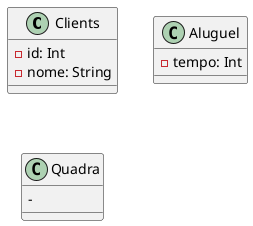 @startuml ginasio
class Clients {
  - id: Int
  - nome: String
}

class Aluguel {
  - tempo: Int
}

class Quadra {
 -
}
@enduml